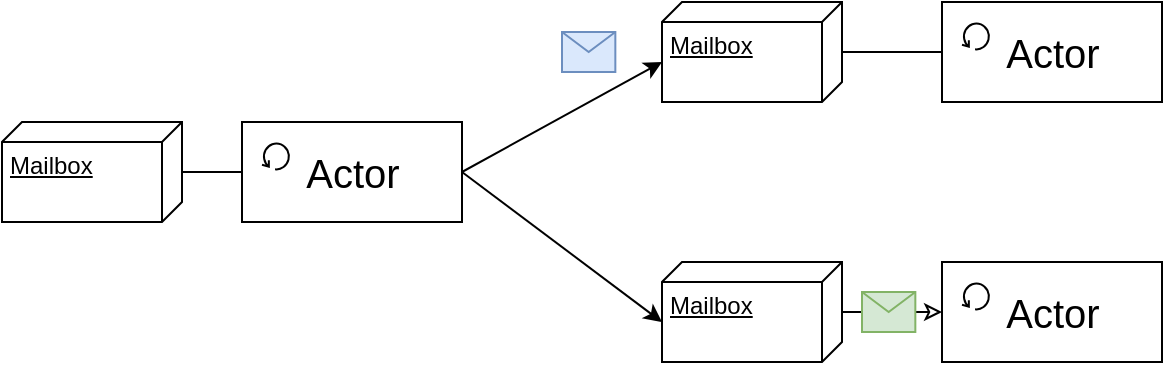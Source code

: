 <mxfile version="12.7.0" type="github"><diagram id="WD0pnDi74EobEENZoVQ1" name="Page-1"><mxGraphModel dx="1182" dy="739" grid="1" gridSize="10" guides="1" tooltips="1" connect="1" arrows="1" fold="1" page="1" pageScale="1" pageWidth="827" pageHeight="1169" math="0" shadow="0"><root><mxCell id="0"/><mxCell id="1" parent="0"/><mxCell id="jspw0LYZ4N37dT49sHvG-7" style="rounded=0;orthogonalLoop=1;jettySize=auto;html=1;exitX=1;exitY=0.5;exitDx=0;exitDy=0;entryX=0;entryY=0;entryDx=30;entryDy=90;entryPerimeter=0;endArrow=classic;endFill=1;" edge="1" parent="1" source="jspw0LYZ4N37dT49sHvG-1" target="jspw0LYZ4N37dT49sHvG-6"><mxGeometry relative="1" as="geometry"/></mxCell><mxCell id="jspw0LYZ4N37dT49sHvG-12" style="edgeStyle=none;rounded=0;orthogonalLoop=1;jettySize=auto;html=1;exitX=1;exitY=0.5;exitDx=0;exitDy=0;entryX=0;entryY=0;entryDx=30;entryDy=90;entryPerimeter=0;endArrow=classic;endFill=1;" edge="1" parent="1" source="jspw0LYZ4N37dT49sHvG-1" target="jspw0LYZ4N37dT49sHvG-11"><mxGeometry relative="1" as="geometry"/></mxCell><mxCell id="jspw0LYZ4N37dT49sHvG-1" value="&lt;font style=&quot;font-size: 20px&quot;&gt;Actor&lt;/font&gt;" style="html=1;" vertex="1" parent="1"><mxGeometry x="210" y="190" width="110" height="50" as="geometry"/></mxCell><mxCell id="jspw0LYZ4N37dT49sHvG-3" style="edgeStyle=orthogonalEdgeStyle;rounded=0;orthogonalLoop=1;jettySize=auto;html=1;exitX=0;exitY=0;exitDx=20;exitDy=0;exitPerimeter=0;entryX=0;entryY=0.5;entryDx=0;entryDy=0;endArrow=none;endFill=0;" edge="1" parent="1" source="jspw0LYZ4N37dT49sHvG-2" target="jspw0LYZ4N37dT49sHvG-1"><mxGeometry relative="1" as="geometry"><Array as="points"><mxPoint x="180" y="215"/></Array></mxGeometry></mxCell><mxCell id="jspw0LYZ4N37dT49sHvG-2" value="Mailbox" style="verticalAlign=top;align=left;spacingTop=8;spacingLeft=2;spacingRight=12;shape=cube;size=10;direction=south;fontStyle=4;html=1;" vertex="1" parent="1"><mxGeometry x="90" y="190" width="90" height="50" as="geometry"/></mxCell><mxCell id="jspw0LYZ4N37dT49sHvG-4" value="&lt;font style=&quot;font-size: 20px&quot;&gt;Actor&lt;/font&gt;" style="html=1;" vertex="1" parent="1"><mxGeometry x="560" y="130" width="110" height="50" as="geometry"/></mxCell><mxCell id="jspw0LYZ4N37dT49sHvG-5" style="edgeStyle=orthogonalEdgeStyle;rounded=0;orthogonalLoop=1;jettySize=auto;html=1;exitX=0;exitY=0;exitDx=20;exitDy=0;exitPerimeter=0;entryX=0;entryY=0.5;entryDx=0;entryDy=0;endArrow=none;endFill=0;" edge="1" parent="1" source="jspw0LYZ4N37dT49sHvG-6" target="jspw0LYZ4N37dT49sHvG-4"><mxGeometry relative="1" as="geometry"><Array as="points"><mxPoint x="510" y="155"/></Array></mxGeometry></mxCell><mxCell id="jspw0LYZ4N37dT49sHvG-6" value="Mailbox" style="verticalAlign=top;align=left;spacingTop=8;spacingLeft=2;spacingRight=12;shape=cube;size=10;direction=south;fontStyle=4;html=1;" vertex="1" parent="1"><mxGeometry x="420" y="130" width="90" height="50" as="geometry"/></mxCell><mxCell id="jspw0LYZ4N37dT49sHvG-8" value="" style="shape=message;whiteSpace=wrap;html=1;outlineConnect=0;fillColor=#dae8fc;strokeColor=#6c8ebf;" vertex="1" parent="1"><mxGeometry x="370" y="145" width="26.67" height="20" as="geometry"/></mxCell><mxCell id="jspw0LYZ4N37dT49sHvG-9" value="&lt;font style=&quot;font-size: 20px&quot;&gt;Actor&lt;/font&gt;" style="html=1;" vertex="1" parent="1"><mxGeometry x="560" y="260" width="110" height="50" as="geometry"/></mxCell><mxCell id="jspw0LYZ4N37dT49sHvG-16" style="edgeStyle=orthogonalEdgeStyle;rounded=0;orthogonalLoop=1;jettySize=auto;html=1;exitX=0;exitY=0;exitDx=20;exitDy=0;exitPerimeter=0;entryX=0;entryY=0.5;entryDx=0;entryDy=0;endArrow=classic;endFill=0;" edge="1" parent="1" source="jspw0LYZ4N37dT49sHvG-11" target="jspw0LYZ4N37dT49sHvG-9"><mxGeometry relative="1" as="geometry"><Array as="points"><mxPoint x="510" y="285"/></Array></mxGeometry></mxCell><mxCell id="jspw0LYZ4N37dT49sHvG-11" value="Mailbox" style="verticalAlign=top;align=left;spacingTop=8;spacingLeft=2;spacingRight=12;shape=cube;size=10;direction=south;fontStyle=4;html=1;" vertex="1" parent="1"><mxGeometry x="420" y="260" width="90" height="50" as="geometry"/></mxCell><mxCell id="jspw0LYZ4N37dT49sHvG-13" value="" style="shape=message;whiteSpace=wrap;html=1;outlineConnect=0;fillColor=#d5e8d4;strokeColor=#82b366;" vertex="1" parent="1"><mxGeometry x="520" y="275" width="26.67" height="20" as="geometry"/></mxCell><mxCell id="jspw0LYZ4N37dT49sHvG-18" value="" style="shape=mxgraph.bpmn.loop;html=1;outlineConnect=0;" vertex="1" parent="1"><mxGeometry x="220" y="200" width="14" height="14" as="geometry"/></mxCell><mxCell id="jspw0LYZ4N37dT49sHvG-19" value="" style="shape=mxgraph.bpmn.loop;html=1;outlineConnect=0;" vertex="1" parent="1"><mxGeometry x="570" y="140" width="14" height="14" as="geometry"/></mxCell><mxCell id="jspw0LYZ4N37dT49sHvG-20" value="" style="shape=mxgraph.bpmn.loop;html=1;outlineConnect=0;" vertex="1" parent="1"><mxGeometry x="570" y="270" width="14" height="14" as="geometry"/></mxCell></root></mxGraphModel></diagram></mxfile>